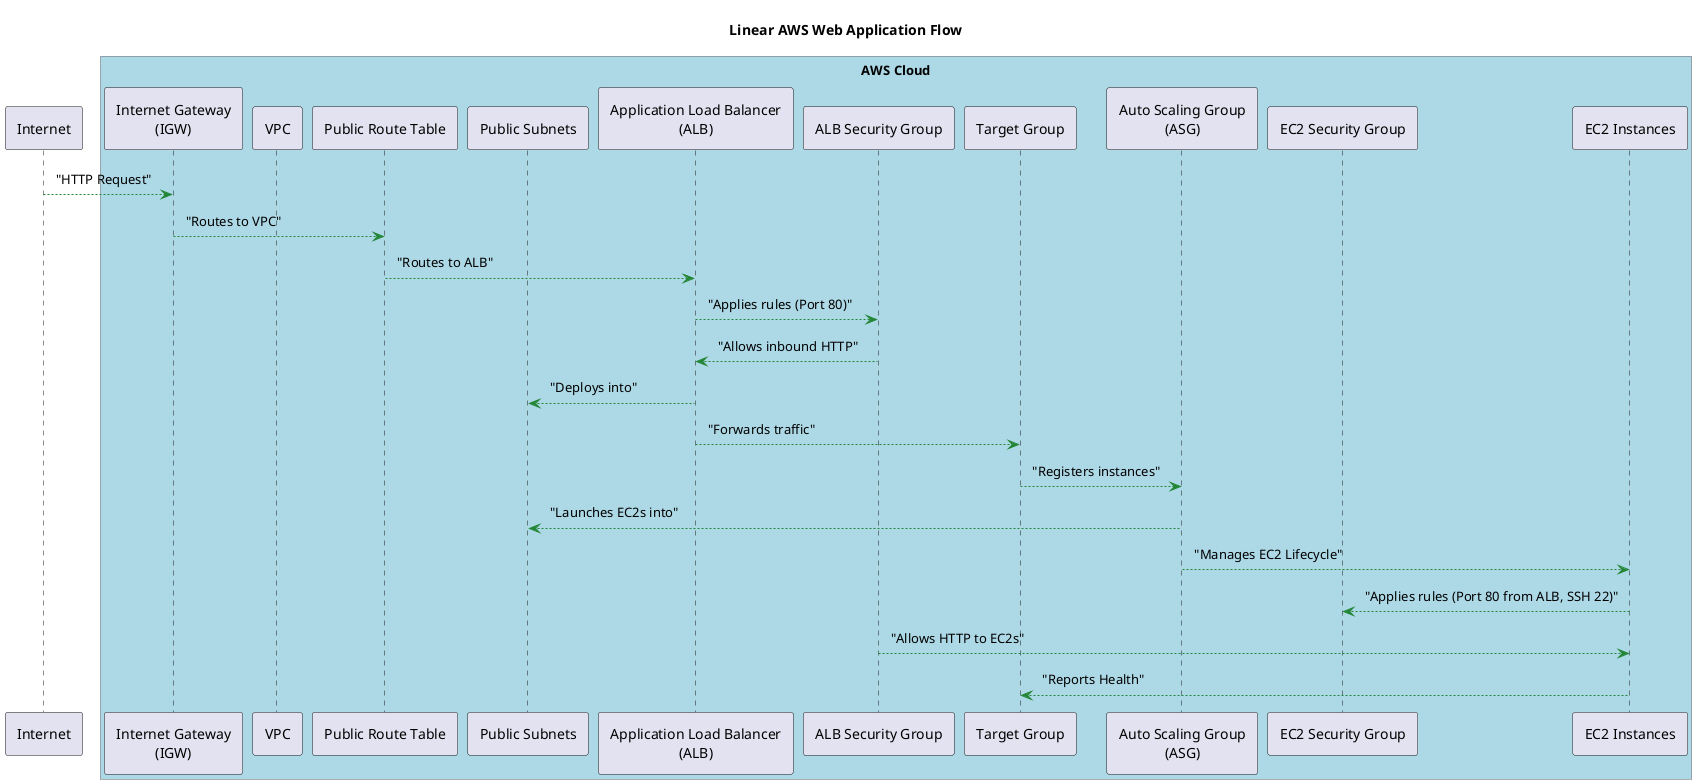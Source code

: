 @startuml
skinparam {
  shadowing false
  Padding 5
  ArrowColor #238636
  Linetype ortho
  SequenceBoxBorderColor #666
  SequenceBoxBackgroundColor #fff
}

title Linear AWS Web Application Flow

participant "Internet" as internet

box "AWS Cloud" #LightBlue
  participant "Internet Gateway\n(IGW)" as igw
  participant "VPC" as vpc
  participant "Public Route Table" as public_rt
  participant "Public Subnets" as public_subnets
  participant "Application Load Balancer\n(ALB)" as alb
  participant "ALB Security Group" as alb_sg
  participant "Target Group" as target_group
  participant "Auto Scaling Group\n(ASG)" as asg
  participant "EC2 Security Group" as ec2_sg
  participant "EC2 Instances" as ec2_instances
end box

internet --> igw : "HTTP Request"
igw --> public_rt : "Routes to VPC"
public_rt --> alb : "Routes to ALB"
alb --> alb_sg : "Applies rules (Port 80)"
alb_sg --> alb : "Allows inbound HTTP"
alb --> public_subnets : "Deploys into"
alb --> target_group : "Forwards traffic"
target_group --> asg : "Registers instances"
asg --> public_subnets : "Launches EC2s into"
asg --> ec2_instances : "Manages EC2 Lifecycle"
ec2_instances --> ec2_sg : "Applies rules (Port 80 from ALB, SSH 22)"
alb_sg --> ec2_instances : "Allows HTTP to EC2s"
ec2_instances --> target_group : "Reports Health"

@enduml
